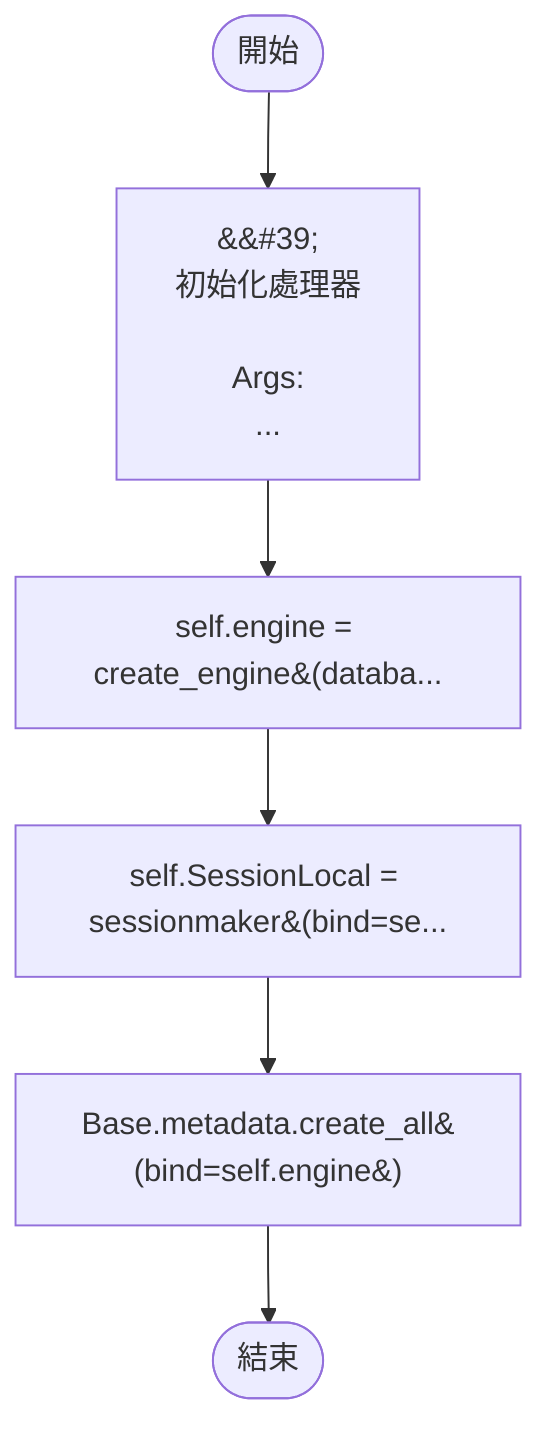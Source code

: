flowchart TB
    n1([開始])
    n2([結束])
    n3[&amp;&#35;39;\n        初始化處理器\n\n        Args:\n         ...]
    n4[self.engine = create_engine&#40;databa...]
    n5[self.SessionLocal = sessionmaker&#40;bind=se...]
    n6[Base.metadata.create_all&#40;bind=self.engine&#41;]
    n1 --> n3
    n3 --> n4
    n4 --> n5
    n5 --> n6
    n6 --> n2